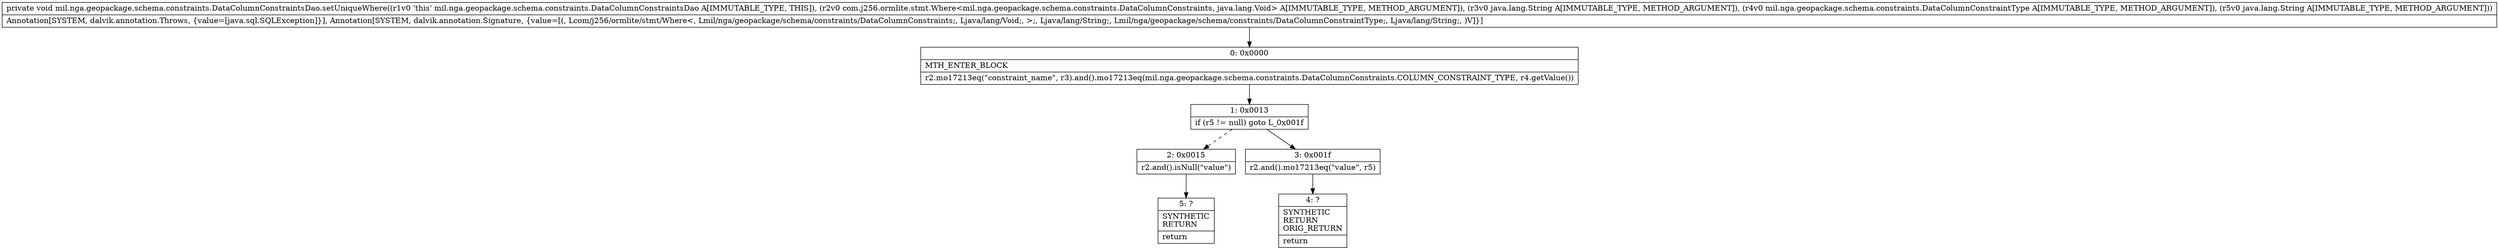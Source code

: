 digraph "CFG formil.nga.geopackage.schema.constraints.DataColumnConstraintsDao.setUniqueWhere(Lcom\/j256\/ormlite\/stmt\/Where;Ljava\/lang\/String;Lmil\/nga\/geopackage\/schema\/constraints\/DataColumnConstraintType;Ljava\/lang\/String;)V" {
Node_0 [shape=record,label="{0\:\ 0x0000|MTH_ENTER_BLOCK\l|r2.mo17213eq(\"constraint_name\", r3).and().mo17213eq(mil.nga.geopackage.schema.constraints.DataColumnConstraints.COLUMN_CONSTRAINT_TYPE, r4.getValue())\l}"];
Node_1 [shape=record,label="{1\:\ 0x0013|if (r5 != null) goto L_0x001f\l}"];
Node_2 [shape=record,label="{2\:\ 0x0015|r2.and().isNull(\"value\")\l}"];
Node_3 [shape=record,label="{3\:\ 0x001f|r2.and().mo17213eq(\"value\", r5)\l}"];
Node_4 [shape=record,label="{4\:\ ?|SYNTHETIC\lRETURN\lORIG_RETURN\l|return\l}"];
Node_5 [shape=record,label="{5\:\ ?|SYNTHETIC\lRETURN\l|return\l}"];
MethodNode[shape=record,label="{private void mil.nga.geopackage.schema.constraints.DataColumnConstraintsDao.setUniqueWhere((r1v0 'this' mil.nga.geopackage.schema.constraints.DataColumnConstraintsDao A[IMMUTABLE_TYPE, THIS]), (r2v0 com.j256.ormlite.stmt.Where\<mil.nga.geopackage.schema.constraints.DataColumnConstraints, java.lang.Void\> A[IMMUTABLE_TYPE, METHOD_ARGUMENT]), (r3v0 java.lang.String A[IMMUTABLE_TYPE, METHOD_ARGUMENT]), (r4v0 mil.nga.geopackage.schema.constraints.DataColumnConstraintType A[IMMUTABLE_TYPE, METHOD_ARGUMENT]), (r5v0 java.lang.String A[IMMUTABLE_TYPE, METHOD_ARGUMENT]))  | Annotation[SYSTEM, dalvik.annotation.Throws, \{value=[java.sql.SQLException]\}], Annotation[SYSTEM, dalvik.annotation.Signature, \{value=[(, Lcom\/j256\/ormlite\/stmt\/Where\<, Lmil\/nga\/geopackage\/schema\/constraints\/DataColumnConstraints;, Ljava\/lang\/Void;, \>;, Ljava\/lang\/String;, Lmil\/nga\/geopackage\/schema\/constraints\/DataColumnConstraintType;, Ljava\/lang\/String;, )V]\}]\l}"];
MethodNode -> Node_0;
Node_0 -> Node_1;
Node_1 -> Node_2[style=dashed];
Node_1 -> Node_3;
Node_2 -> Node_5;
Node_3 -> Node_4;
}

